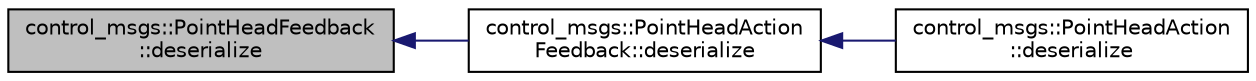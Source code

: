 digraph "control_msgs::PointHeadFeedback::deserialize"
{
  edge [fontname="Helvetica",fontsize="10",labelfontname="Helvetica",labelfontsize="10"];
  node [fontname="Helvetica",fontsize="10",shape=record];
  rankdir="LR";
  Node1 [label="control_msgs::PointHeadFeedback\l::deserialize",height=0.2,width=0.4,color="black", fillcolor="grey75", style="filled" fontcolor="black"];
  Node1 -> Node2 [dir="back",color="midnightblue",fontsize="10",style="solid",fontname="Helvetica"];
  Node2 [label="control_msgs::PointHeadAction\lFeedback::deserialize",height=0.2,width=0.4,color="black", fillcolor="white", style="filled",URL="$classcontrol__msgs_1_1_point_head_action_feedback.html#a3a180c2b524046f1881498038d0bf276"];
  Node2 -> Node3 [dir="back",color="midnightblue",fontsize="10",style="solid",fontname="Helvetica"];
  Node3 [label="control_msgs::PointHeadAction\l::deserialize",height=0.2,width=0.4,color="black", fillcolor="white", style="filled",URL="$classcontrol__msgs_1_1_point_head_action.html#ae12a0af043ac770ccc32bf32ad5e9182"];
}
